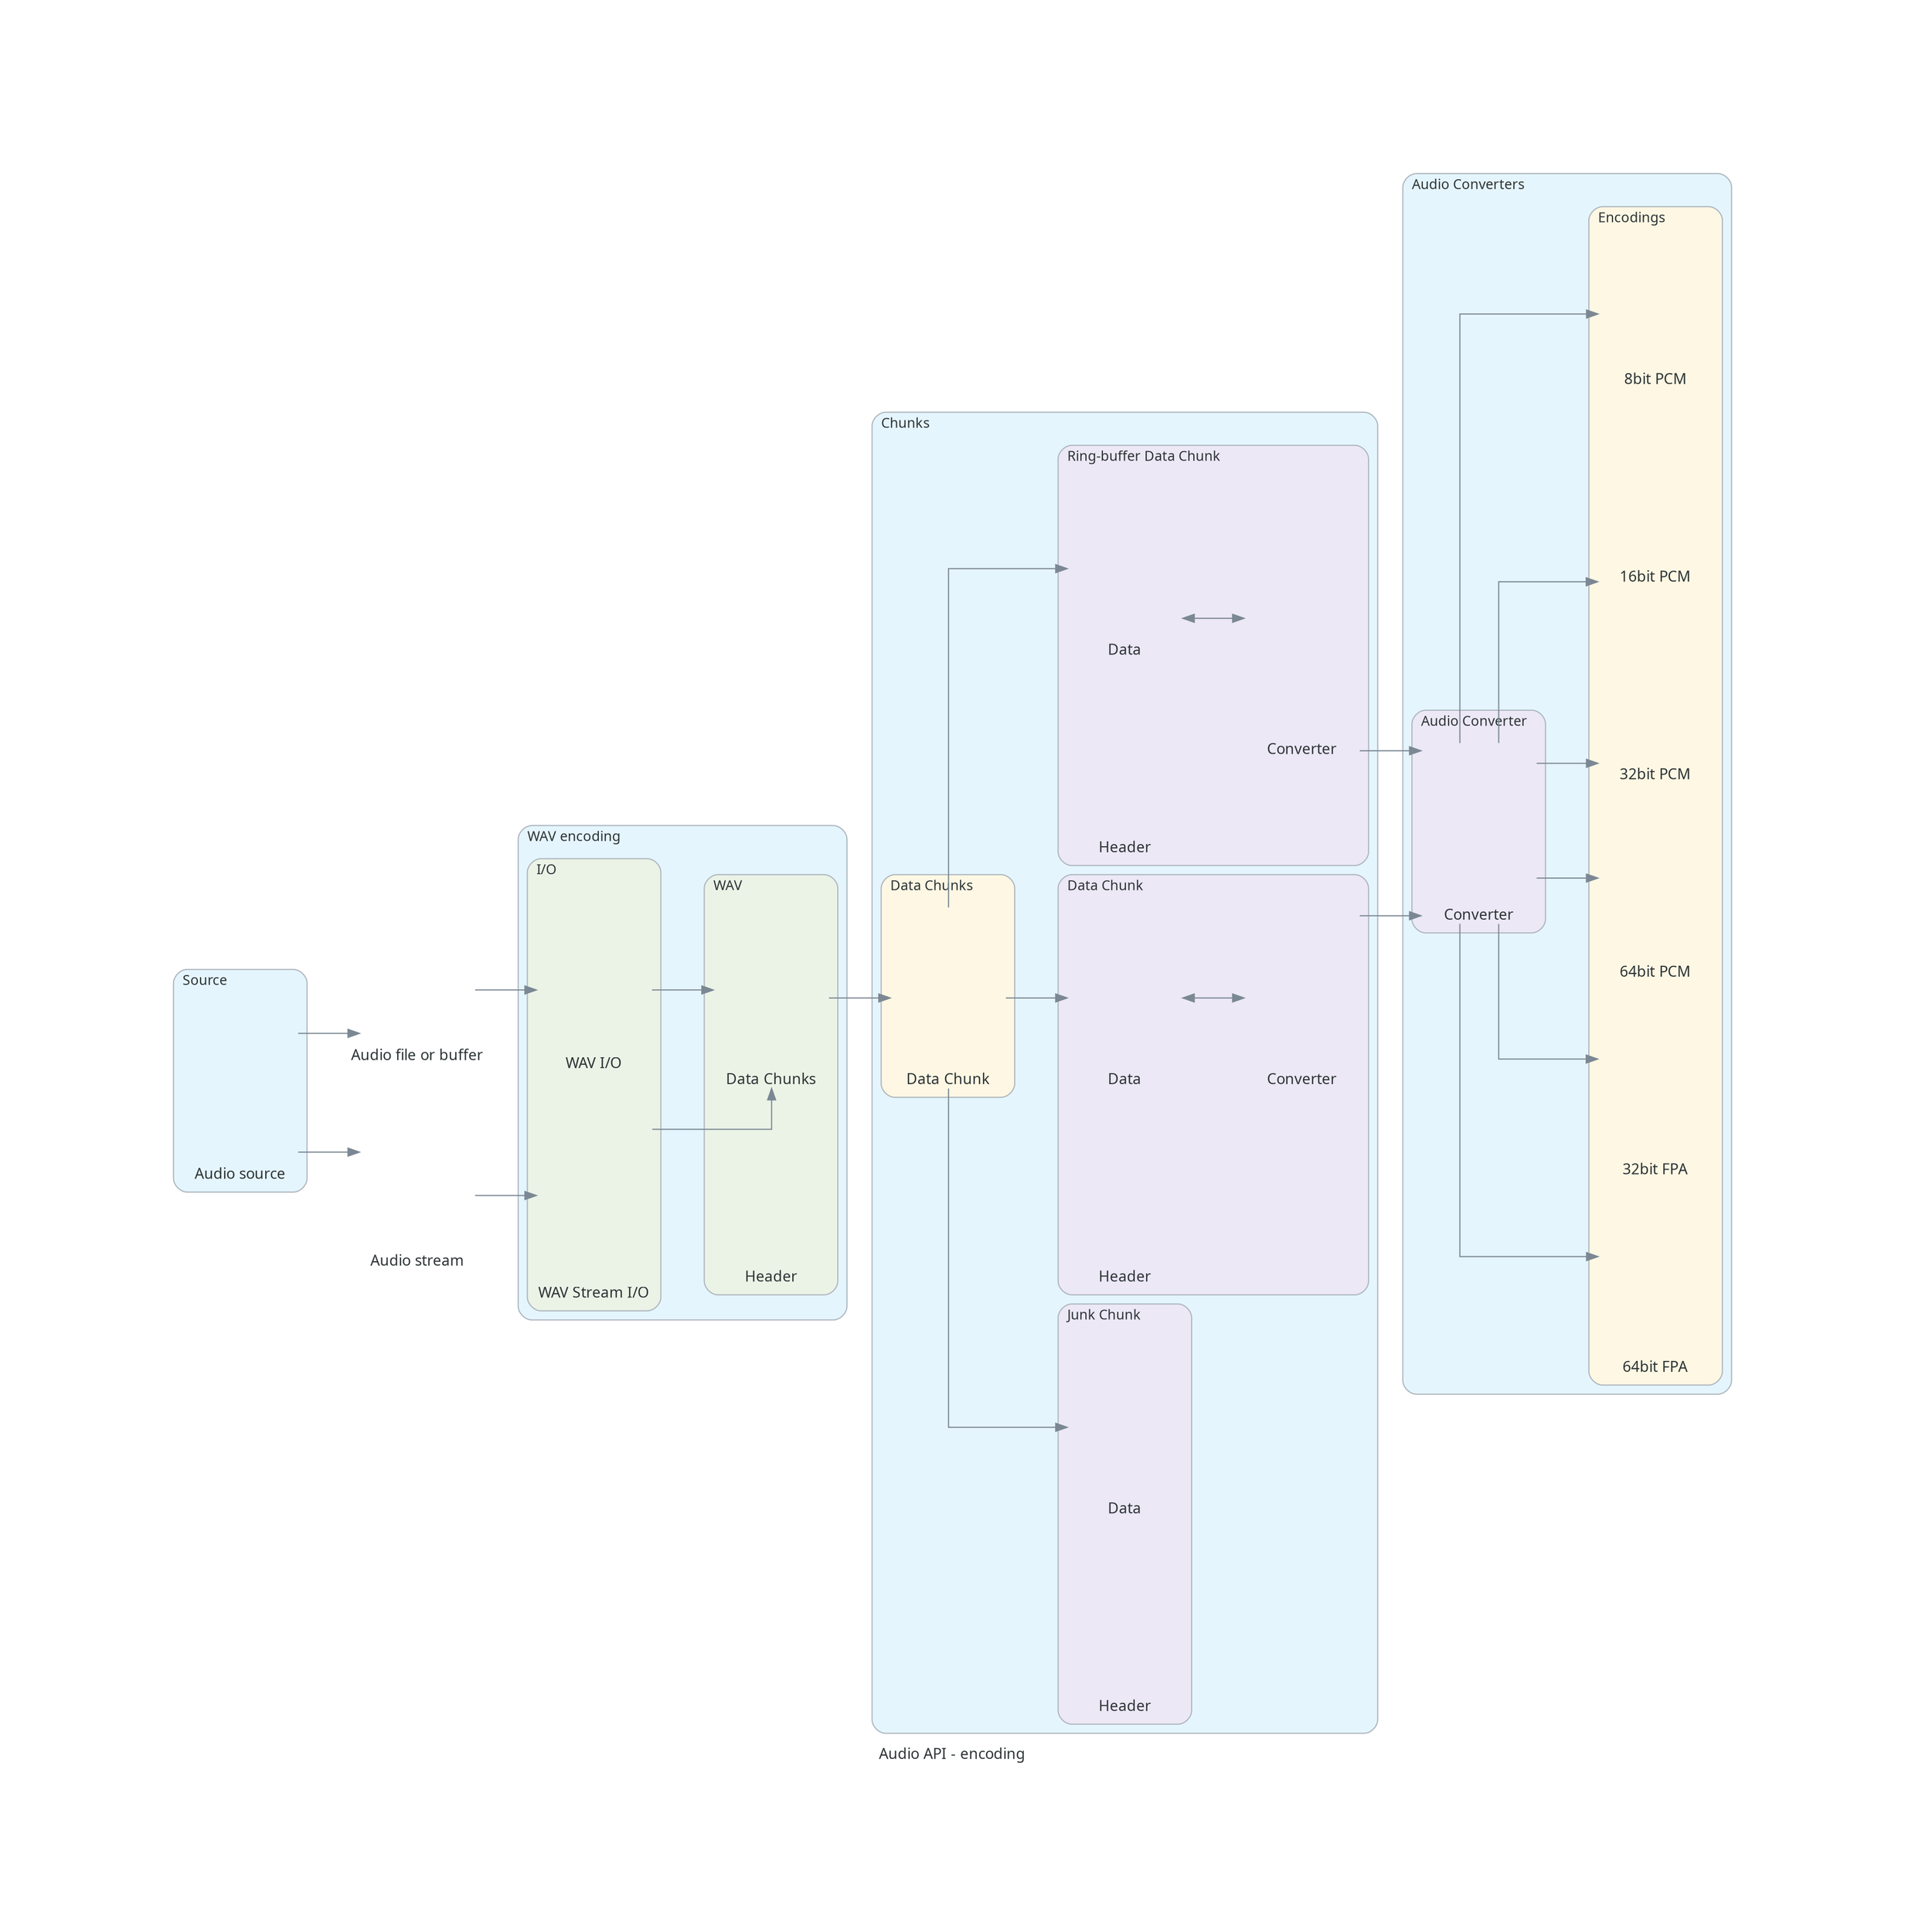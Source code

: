 digraph root {
	fontcolor="#2D3436";
	fontname="Sans-Serif";
	fontsize=13;
	label="Audio API - encoding";
	nodesep=0.6;
	pad=2;
	rankdir=LR;
	ranksep=0.75;
	splines=ortho;
	tpwfewod->actjokfm[ color="#7B8894", dir=forward, fontcolor="#2D3436", fontname="Sans-Serif", fontsize=13 ];
	yqgzpmhy->wjeyfaex[ color="#7B8894", dir=forward, fontcolor="#2D3436", fontname="Sans-Serif", fontsize=13 ];
	vmeiqkpi->wjeyfaex[ color="#7B8894", dir=forward, fontcolor="#2D3436", fontname="Sans-Serif", fontsize=13 ];
	pwejanem->yrnjmkqo[ color="#7B8894", dir=forward, fontcolor="#2D3436", fontname="Sans-Serif", fontsize=13 ];
	pwejanem->bpzrghpg[ color="#7B8894", dir=forward, fontcolor="#2D3436", fontname="Sans-Serif", fontsize=13 ];
	bpzrghpg->vmeiqkpi[ color="#7B8894", dir=forward, fontcolor="#2D3436", fontname="Sans-Serif", fontsize=13 ];
	zgqfiera->lantraxy[ color="#7B8894", dir=forward, fontcolor="#2D3436", fontname="Sans-Serif", fontsize=13 ];
	aubrzlam->lantraxy[ color="#7B8894", dir=forward, fontcolor="#2D3436", fontname="Sans-Serif", fontsize=13 ];
	wjeyfaex->tpwfewod[ color="#7B8894", dir=forward, fontcolor="#2D3436", fontname="Sans-Serif", fontsize=13 ];
	tpwfewod->wkemqqzt[ color="#7B8894", dir=forward, fontcolor="#2D3436", fontname="Sans-Serif", fontsize=13 ];
	tpwfewod->oxqjplky[ color="#7B8894", dir=forward, fontcolor="#2D3436", fontname="Sans-Serif", fontsize=13 ];
	yrnjmkqo->yqgzpmhy[ color="#7B8894", dir=forward, fontcolor="#2D3436", fontname="Sans-Serif", fontsize=13 ];
	wkemqqzt->zgqfiera[ color="#7B8894", dir=both, fontcolor="#2D3436", fontname="Sans-Serif", fontsize=13 ];
	oxqjplky->aubrzlam[ color="#7B8894", dir=both, fontcolor="#2D3436", fontname="Sans-Serif", fontsize=13 ];
	lantraxy->ikhwgqbv[ color="#7B8894", dir=forward, fontcolor="#2D3436", fontname="Sans-Serif", fontsize=13 ];
	lantraxy->rwupzicb[ color="#7B8894", dir=forward, fontcolor="#2D3436", fontname="Sans-Serif", fontsize=13 ];
	lantraxy->rxgtbzte[ color="#7B8894", dir=forward, fontcolor="#2D3436", fontname="Sans-Serif", fontsize=13 ];
	lantraxy->jfrdkiim[ color="#7B8894", dir=forward, fontcolor="#2D3436", fontname="Sans-Serif", fontsize=13 ];
	lantraxy->cbwuyhgl[ color="#7B8894", dir=forward, fontcolor="#2D3436", fontname="Sans-Serif", fontsize=13 ];
	lantraxy->qmjeihka[ color="#7B8894", dir=forward, fontcolor="#2D3436", fontname="Sans-Serif", fontsize=13 ];
	subgraph cluster_chunks {
	bgcolor="#E5F5FD";
	fontcolor="#2D3436";
	fontname="Sans-Serif";
	fontsize=12;
	label=Chunks;
	labeljust=l;
	pencolor="#AEB6BE";
	shape=box;
	style=rounded;
	subgraph clusterchunk {
	bgcolor="#ECE8F6";
	fontcolor="#2D3436";
	fontname="Sans-Serif";
	fontsize=12;
	label="Data Chunk";
	labeljust=l;
	pencolor="#AEB6BE";
	shape=box;
	style=rounded;
	mrukiezi [ fixedsize=true, fontcolor="#2D3436", fontname="Sans-Serif", fontsize=13, height=1.7999999999999998, image="assets/oci/governance/audit.png", imagescale=true, label=Header, labelloc=b, shape=none, style=rounded, width=1.4 ];
	wkemqqzt [ fixedsize=true, fontcolor="#2D3436", fontname="Sans-Serif", fontsize=13, height=2.1999999999999997, image="assets/oci/storage/block-storage.png", imagescale=true, label=Data, labelloc=b, shape=none, style=rounded, width=1.4 ];
	zgqfiera [ fixedsize=true, fontcolor="#2D3436", fontname="Sans-Serif", fontsize=13, height=2.1999999999999997, image="assets/oci/database/science.png", imagescale=true, label=Converter, labelloc=b, shape=none, style=rounded, width=1.4 ];

}
;
	subgraph clusterdata_chunks_recv {
	bgcolor="#FDF7E3";
	fontcolor="#2D3436";
	fontname="Sans-Serif";
	fontsize=12;
	label="Data Chunks";
	labeljust=l;
	pencolor="#AEB6BE";
	shape=box;
	style=rounded;
	tpwfewod [ fixedsize=true, fontcolor="#2D3436", fontname="Sans-Serif", fontsize=13, height=2.1999999999999997, image="assets/oci/governance/compartments.png", imagescale=true, label="Data Chunk", labelloc=b, shape=none, style=rounded, width=1.4 ];

}
;
	subgraph clusterjunk {
	bgcolor="#ECE8F6";
	fontcolor="#2D3436";
	fontname="Sans-Serif";
	fontsize=12;
	label="Junk Chunk";
	labeljust=l;
	pencolor="#AEB6BE";
	shape=box;
	style=rounded;
	actjokfm [ fixedsize=true, fontcolor="#2D3436", fontname="Sans-Serif", fontsize=13, height=2.1999999999999997, image="assets/oci/storage/block-storage.png", imagescale=true, label=Data, labelloc=b, shape=none, style=rounded, width=1.4 ];
	kmnoqhnr [ fixedsize=true, fontcolor="#2D3436", fontname="Sans-Serif", fontsize=13, height=1.7999999999999998, image="assets/oci/governance/audit.png", imagescale=true, label=Header, labelloc=b, shape=none, style=rounded, width=1.4 ];

}
;
	subgraph clusterring_chunk {
	bgcolor="#ECE8F6";
	fontcolor="#2D3436";
	fontname="Sans-Serif";
	fontsize=12;
	label="Ring-buffer Data Chunk";
	labeljust=l;
	pencolor="#AEB6BE";
	shape=box;
	style=rounded;
	aubrzlam [ fixedsize=true, fontcolor="#2D3436", fontname="Sans-Serif", fontsize=13, height=2.1999999999999997, image="assets/oci/database/science.png", imagescale=true, label=Converter, labelloc=b, shape=none, style=rounded, width=1.4 ];
	oxqjplky [ fixedsize=true, fontcolor="#2D3436", fontname="Sans-Serif", fontsize=13, height=2.1999999999999997, image="assets/oci/storage/block-storage.png", imagescale=true, label=Data, labelloc=b, shape=none, style=rounded, width=1.4 ];
	vijrdgpw [ fixedsize=true, fontcolor="#2D3436", fontname="Sans-Serif", fontsize=13, height=1.7999999999999998, image="assets/oci/governance/audit.png", imagescale=true, label=Header, labelloc=b, shape=none, style=rounded, width=1.4 ];

}
;

}
;
	subgraph cluster_client {
	bgcolor="#E5F5FD";
	fontcolor="#2D3436";
	fontname="Sans-Serif";
	fontsize=12;
	label=Source;
	labeljust=l;
	pencolor="#AEB6BE";
	shape=box;
	style=rounded;
	pwejanem [ fixedsize=true, fontcolor="#2D3436", fontname="Sans-Serif", fontsize=13, height=2.1999999999999997, image="assets/apps/client/client.png", imagescale=true, label="Audio source", labelloc=b, shape=none, style=rounded, width=1.4 ];

}
;
	subgraph cluster_conv_group {
	bgcolor="#E5F5FD";
	fontcolor="#2D3436";
	fontname="Sans-Serif";
	fontsize=12;
	label="Audio Converters";
	labeljust=l;
	pencolor="#AEB6BE";
	shape=box;
	style=rounded;
	subgraph clusterconv {
	bgcolor="#FDF7E3";
	fontcolor="#2D3436";
	fontname="Sans-Serif";
	fontsize=12;
	label=Encodings;
	labeljust=l;
	pencolor="#AEB6BE";
	shape=box;
	style=rounded;
	cbwuyhgl [ fixedsize=true, fontcolor="#2D3436", fontname="Sans-Serif", fontsize=13, height=1.7999999999999998, image="assets/oci/database/database-service.png", imagescale=true, label="32bit FPA", labelloc=b, shape=none, style=rounded, width=1.4 ];
	ikhwgqbv [ fixedsize=true, fontcolor="#2D3436", fontname="Sans-Serif", fontsize=13, height=1.7999999999999998, image="assets/oci/database/database-service.png", imagescale=true, label="8bit PCM", labelloc=b, shape=none, style=rounded, width=1.4 ];
	jfrdkiim [ fixedsize=true, fontcolor="#2D3436", fontname="Sans-Serif", fontsize=13, height=1.7999999999999998, image="assets/oci/database/database-service.png", imagescale=true, label="64bit PCM", labelloc=b, shape=none, style=rounded, width=1.4 ];
	qmjeihka [ fixedsize=true, fontcolor="#2D3436", fontname="Sans-Serif", fontsize=13, height=1.7999999999999998, image="assets/oci/database/database-service.png", imagescale=true, label="64bit FPA", labelloc=b, shape=none, style=rounded, width=1.4 ];
	rwupzicb [ fixedsize=true, fontcolor="#2D3436", fontname="Sans-Serif", fontsize=13, height=1.7999999999999998, image="assets/oci/database/database-service.png", imagescale=true, label="16bit PCM", labelloc=b, shape=none, style=rounded, width=1.4 ];
	rxgtbzte [ fixedsize=true, fontcolor="#2D3436", fontname="Sans-Serif", fontsize=13, height=1.7999999999999998, image="assets/oci/database/database-service.png", imagescale=true, label="32bit PCM", labelloc=b, shape=none, style=rounded, width=1.4 ];

}
;
	subgraph clusterraw_converter {
	bgcolor="#ECE8F6";
	fontcolor="#2D3436";
	fontname="Sans-Serif";
	fontsize=12;
	label="Audio Converter";
	labeljust=l;
	pencolor="#AEB6BE";
	shape=box;
	style=rounded;
	lantraxy [ fixedsize=true, fontcolor="#2D3436", fontname="Sans-Serif", fontsize=13, height=2.1999999999999997, image="assets/oci/database/science.png", imagescale=true, label=Converter, labelloc=b, shape=none, style=rounded, width=1.4 ];

}
;

}
;
	subgraph cluster_wav_group {
	bgcolor="#E5F5FD";
	fontcolor="#2D3436";
	fontname="Sans-Serif";
	fontsize=12;
	label="WAV encoding";
	labeljust=l;
	pencolor="#AEB6BE";
	shape=box;
	style=rounded;
	subgraph clusterwav {
	bgcolor="#EBF3E7";
	fontcolor="#2D3436";
	fontname="Sans-Serif";
	fontsize=12;
	label=WAV;
	labeljust=l;
	pencolor="#AEB6BE";
	shape=box;
	style=rounded;
	ljhyhesu [ fixedsize=true, fontcolor="#2D3436", fontname="Sans-Serif", fontsize=13, height=1.7999999999999998, image="assets/oci/governance/audit.png", imagescale=true, label=Header, labelloc=b, shape=none, style=rounded, width=1.4 ];
	wjeyfaex [ fixedsize=true, fontcolor="#2D3436", fontname="Sans-Serif", fontsize=13, height=2.1999999999999997, image="assets/oci/governance/compartments.png", imagescale=true, label="Data Chunks", labelloc=b, shape=none, style=rounded, width=1.4 ];

}
;
	subgraph clusterwav_io {
	bgcolor="#EBF3E7";
	fontcolor="#2D3436";
	fontname="Sans-Serif";
	fontsize=12;
	label="I/O";
	labeljust=l;
	pencolor="#AEB6BE";
	shape=box;
	style=rounded;
	vmeiqkpi [ fixedsize=true, fontcolor="#2D3436", fontname="Sans-Serif", fontsize=13, height=2.1999999999999997, image="assets/oci/database/dis.png", imagescale=true, label="WAV Stream I/O", labelloc=b, shape=none, style=rounded, width=1.4 ];
	yqgzpmhy [ fixedsize=true, fontcolor="#2D3436", fontname="Sans-Serif", fontsize=13, height=2.1999999999999997, image="assets/oci/database/dis.png", imagescale=true, label="WAV I/O", labelloc=b, shape=none, style=rounded, width=1.4 ];

}
;

}
;
	bpzrghpg [ fixedsize=true, fontcolor="#2D3436", fontname="Sans-Serif", fontsize=13, height=1.7999999999999998, image="assets/oci/database/stream.png", imagescale=true, label="Audio stream", labelloc=b, shape=none, style=rounded, width=1.4 ];
	yrnjmkqo [ fixedsize=true, fontcolor="#2D3436", fontname="Sans-Serif", fontsize=13, height=1.7999999999999998, image="assets/oci/storage/file-storage.png", imagescale=true, label="Audio file or buffer", labelloc=b, shape=none, style=rounded, width=1.4 ];

}
